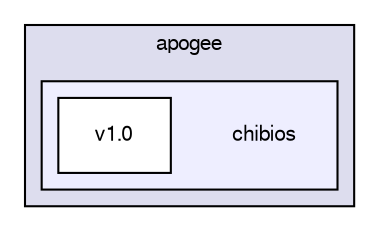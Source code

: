 digraph "sw/airborne/boards/apogee/chibios" {
  compound=true
  node [ fontsize="10", fontname="FreeSans"];
  edge [ labelfontsize="10", labelfontname="FreeSans"];
  subgraph clusterdir_906fcced062b34dea0e143ec53b4cca3 {
    graph [ bgcolor="#ddddee", pencolor="black", label="apogee" fontname="FreeSans", fontsize="10", URL="dir_906fcced062b34dea0e143ec53b4cca3.html"]
  subgraph clusterdir_d80e81afc648ccfe0c5d0ba6bef93947 {
    graph [ bgcolor="#eeeeff", pencolor="black", label="" URL="dir_d80e81afc648ccfe0c5d0ba6bef93947.html"];
    dir_d80e81afc648ccfe0c5d0ba6bef93947 [shape=plaintext label="chibios"];
    dir_ac30925fa52d2a539368a9111fda4132 [shape=box label="v1.0" color="black" fillcolor="white" style="filled" URL="dir_ac30925fa52d2a539368a9111fda4132.html"];
  }
  }
}
